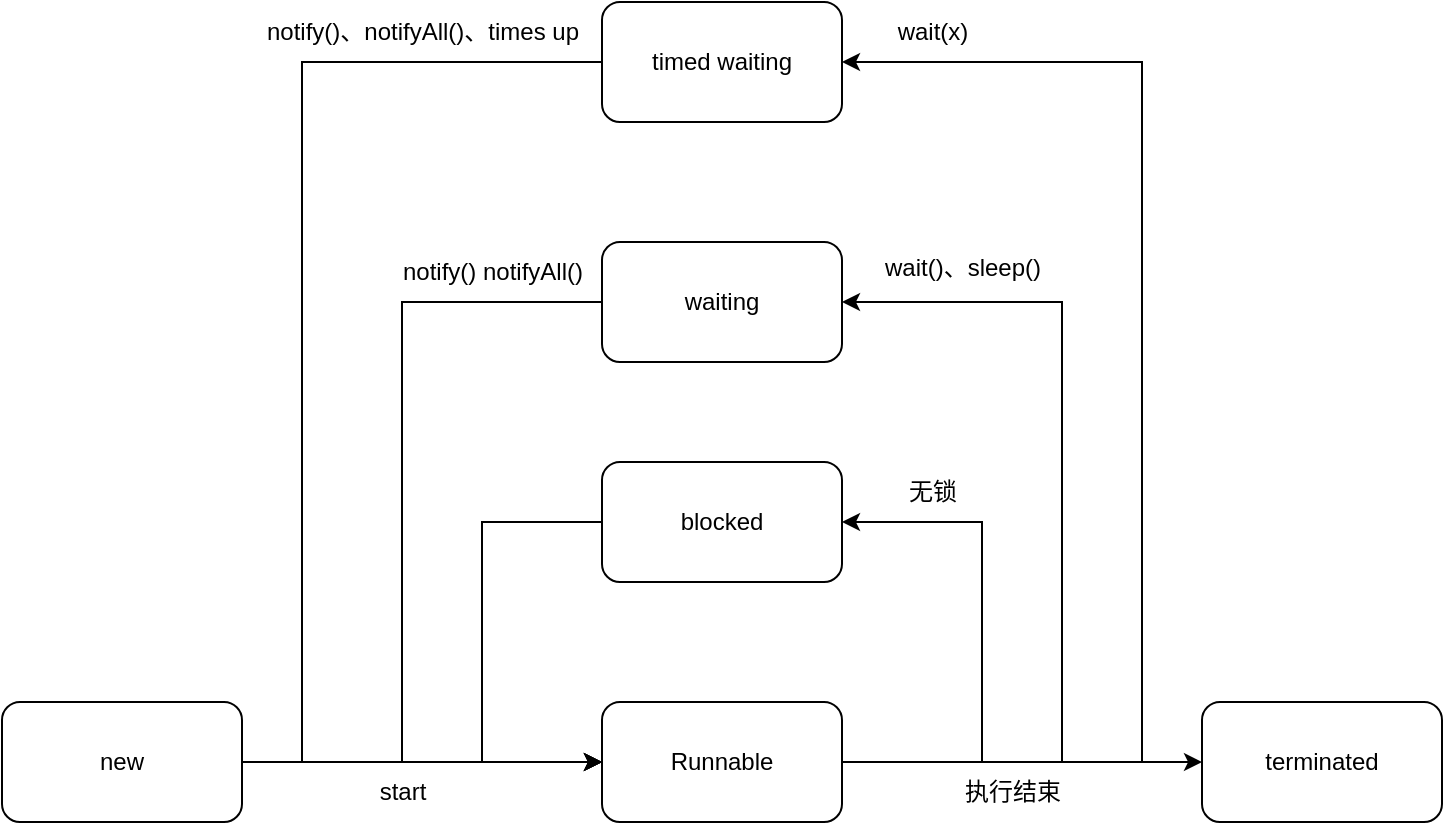 <mxfile version="24.7.2" type="github">
  <diagram name="Page-1" id="rnvhvaJ6TiwOE9GBswZt">
    <mxGraphModel dx="1066" dy="668" grid="1" gridSize="10" guides="1" tooltips="1" connect="1" arrows="1" fold="1" page="1" pageScale="1" pageWidth="827" pageHeight="1169" math="0" shadow="0">
      <root>
        <mxCell id="0" />
        <mxCell id="1" parent="0" />
        <mxCell id="CaS3kkcKPs6Fea-7BVZT-7" style="edgeStyle=orthogonalEdgeStyle;rounded=0;orthogonalLoop=1;jettySize=auto;html=1;" edge="1" parent="1" source="CaS3kkcKPs6Fea-7BVZT-1" target="CaS3kkcKPs6Fea-7BVZT-2">
          <mxGeometry relative="1" as="geometry" />
        </mxCell>
        <mxCell id="CaS3kkcKPs6Fea-7BVZT-1" value="new" style="rounded=1;whiteSpace=wrap;html=1;" vertex="1" parent="1">
          <mxGeometry x="54" y="490" width="120" height="60" as="geometry" />
        </mxCell>
        <mxCell id="CaS3kkcKPs6Fea-7BVZT-8" style="edgeStyle=orthogonalEdgeStyle;rounded=0;orthogonalLoop=1;jettySize=auto;html=1;" edge="1" parent="1" source="CaS3kkcKPs6Fea-7BVZT-2" target="CaS3kkcKPs6Fea-7BVZT-3">
          <mxGeometry relative="1" as="geometry" />
        </mxCell>
        <mxCell id="CaS3kkcKPs6Fea-7BVZT-9" style="edgeStyle=orthogonalEdgeStyle;rounded=0;orthogonalLoop=1;jettySize=auto;html=1;exitX=1;exitY=0.5;exitDx=0;exitDy=0;entryX=1;entryY=0.5;entryDx=0;entryDy=0;" edge="1" parent="1" target="CaS3kkcKPs6Fea-7BVZT-4">
          <mxGeometry relative="1" as="geometry">
            <mxPoint x="494" y="520" as="sourcePoint" />
            <mxPoint x="494" y="400" as="targetPoint" />
            <Array as="points">
              <mxPoint x="544" y="520" />
              <mxPoint x="544" y="400" />
            </Array>
          </mxGeometry>
        </mxCell>
        <mxCell id="CaS3kkcKPs6Fea-7BVZT-10" style="edgeStyle=orthogonalEdgeStyle;rounded=0;orthogonalLoop=1;jettySize=auto;html=1;exitX=1;exitY=0.5;exitDx=0;exitDy=0;entryX=1;entryY=0.5;entryDx=0;entryDy=0;" edge="1" parent="1" source="CaS3kkcKPs6Fea-7BVZT-2" target="CaS3kkcKPs6Fea-7BVZT-5">
          <mxGeometry relative="1" as="geometry">
            <Array as="points">
              <mxPoint x="584" y="520" />
              <mxPoint x="584" y="290" />
            </Array>
          </mxGeometry>
        </mxCell>
        <mxCell id="CaS3kkcKPs6Fea-7BVZT-11" style="edgeStyle=orthogonalEdgeStyle;rounded=0;orthogonalLoop=1;jettySize=auto;html=1;exitX=1;exitY=0.5;exitDx=0;exitDy=0;entryX=1;entryY=0.5;entryDx=0;entryDy=0;" edge="1" parent="1" source="CaS3kkcKPs6Fea-7BVZT-2" target="CaS3kkcKPs6Fea-7BVZT-6">
          <mxGeometry relative="1" as="geometry">
            <Array as="points">
              <mxPoint x="624" y="520" />
              <mxPoint x="624" y="170" />
            </Array>
          </mxGeometry>
        </mxCell>
        <mxCell id="CaS3kkcKPs6Fea-7BVZT-2" value="Runnable" style="rounded=1;whiteSpace=wrap;html=1;" vertex="1" parent="1">
          <mxGeometry x="354" y="490" width="120" height="60" as="geometry" />
        </mxCell>
        <mxCell id="CaS3kkcKPs6Fea-7BVZT-3" value="terminated" style="rounded=1;whiteSpace=wrap;html=1;" vertex="1" parent="1">
          <mxGeometry x="654" y="490" width="120" height="60" as="geometry" />
        </mxCell>
        <mxCell id="CaS3kkcKPs6Fea-7BVZT-17" style="edgeStyle=orthogonalEdgeStyle;rounded=0;orthogonalLoop=1;jettySize=auto;html=1;exitX=0;exitY=0.5;exitDx=0;exitDy=0;entryX=0;entryY=0.5;entryDx=0;entryDy=0;" edge="1" parent="1" source="CaS3kkcKPs6Fea-7BVZT-4" target="CaS3kkcKPs6Fea-7BVZT-2">
          <mxGeometry relative="1" as="geometry">
            <Array as="points">
              <mxPoint x="294" y="400" />
              <mxPoint x="294" y="520" />
            </Array>
          </mxGeometry>
        </mxCell>
        <mxCell id="CaS3kkcKPs6Fea-7BVZT-4" value="blocked" style="rounded=1;whiteSpace=wrap;html=1;" vertex="1" parent="1">
          <mxGeometry x="354" y="370" width="120" height="60" as="geometry" />
        </mxCell>
        <mxCell id="CaS3kkcKPs6Fea-7BVZT-16" style="edgeStyle=orthogonalEdgeStyle;rounded=0;orthogonalLoop=1;jettySize=auto;html=1;exitX=0;exitY=0.5;exitDx=0;exitDy=0;entryX=0;entryY=0.5;entryDx=0;entryDy=0;" edge="1" parent="1" source="CaS3kkcKPs6Fea-7BVZT-5" target="CaS3kkcKPs6Fea-7BVZT-2">
          <mxGeometry relative="1" as="geometry">
            <Array as="points">
              <mxPoint x="254" y="290" />
              <mxPoint x="254" y="520" />
            </Array>
          </mxGeometry>
        </mxCell>
        <mxCell id="CaS3kkcKPs6Fea-7BVZT-5" value="waiting" style="rounded=1;whiteSpace=wrap;html=1;" vertex="1" parent="1">
          <mxGeometry x="354" y="260" width="120" height="60" as="geometry" />
        </mxCell>
        <mxCell id="CaS3kkcKPs6Fea-7BVZT-12" style="edgeStyle=orthogonalEdgeStyle;rounded=0;orthogonalLoop=1;jettySize=auto;html=1;exitX=0;exitY=0.5;exitDx=0;exitDy=0;entryX=0;entryY=0.5;entryDx=0;entryDy=0;" edge="1" parent="1" source="CaS3kkcKPs6Fea-7BVZT-6" target="CaS3kkcKPs6Fea-7BVZT-2">
          <mxGeometry relative="1" as="geometry">
            <Array as="points">
              <mxPoint x="204" y="170" />
              <mxPoint x="204" y="520" />
            </Array>
          </mxGeometry>
        </mxCell>
        <mxCell id="CaS3kkcKPs6Fea-7BVZT-6" value="timed waiting" style="rounded=1;whiteSpace=wrap;html=1;" vertex="1" parent="1">
          <mxGeometry x="354" y="140" width="120" height="60" as="geometry" />
        </mxCell>
        <mxCell id="CaS3kkcKPs6Fea-7BVZT-18" value="start" style="text;html=1;align=center;verticalAlign=middle;resizable=0;points=[];autosize=1;strokeColor=none;fillColor=none;" vertex="1" parent="1">
          <mxGeometry x="229" y="520" width="50" height="30" as="geometry" />
        </mxCell>
        <mxCell id="CaS3kkcKPs6Fea-7BVZT-19" value="执行结束" style="text;html=1;align=center;verticalAlign=middle;resizable=0;points=[];autosize=1;strokeColor=none;fillColor=none;" vertex="1" parent="1">
          <mxGeometry x="524" y="520" width="70" height="30" as="geometry" />
        </mxCell>
        <mxCell id="CaS3kkcKPs6Fea-7BVZT-20" value="无锁" style="text;html=1;align=center;verticalAlign=middle;resizable=0;points=[];autosize=1;strokeColor=none;fillColor=none;" vertex="1" parent="1">
          <mxGeometry x="494" y="370" width="50" height="30" as="geometry" />
        </mxCell>
        <mxCell id="CaS3kkcKPs6Fea-7BVZT-21" value="wait()、sleep()" style="text;html=1;align=center;verticalAlign=middle;resizable=0;points=[];autosize=1;strokeColor=none;fillColor=none;" vertex="1" parent="1">
          <mxGeometry x="484" y="258" width="100" height="30" as="geometry" />
        </mxCell>
        <mxCell id="CaS3kkcKPs6Fea-7BVZT-22" value="wait(x)" style="text;html=1;align=center;verticalAlign=middle;resizable=0;points=[];autosize=1;strokeColor=none;fillColor=none;" vertex="1" parent="1">
          <mxGeometry x="489" y="140" width="60" height="30" as="geometry" />
        </mxCell>
        <mxCell id="CaS3kkcKPs6Fea-7BVZT-23" value="notify() notifyAll()" style="text;html=1;align=center;verticalAlign=middle;resizable=0;points=[];autosize=1;strokeColor=none;fillColor=none;" vertex="1" parent="1">
          <mxGeometry x="244" y="260" width="110" height="30" as="geometry" />
        </mxCell>
        <mxCell id="CaS3kkcKPs6Fea-7BVZT-24" value="notify()、notifyAll()、times up" style="text;html=1;align=center;verticalAlign=middle;resizable=0;points=[];autosize=1;strokeColor=none;fillColor=none;" vertex="1" parent="1">
          <mxGeometry x="174" y="140" width="180" height="30" as="geometry" />
        </mxCell>
      </root>
    </mxGraphModel>
  </diagram>
</mxfile>

